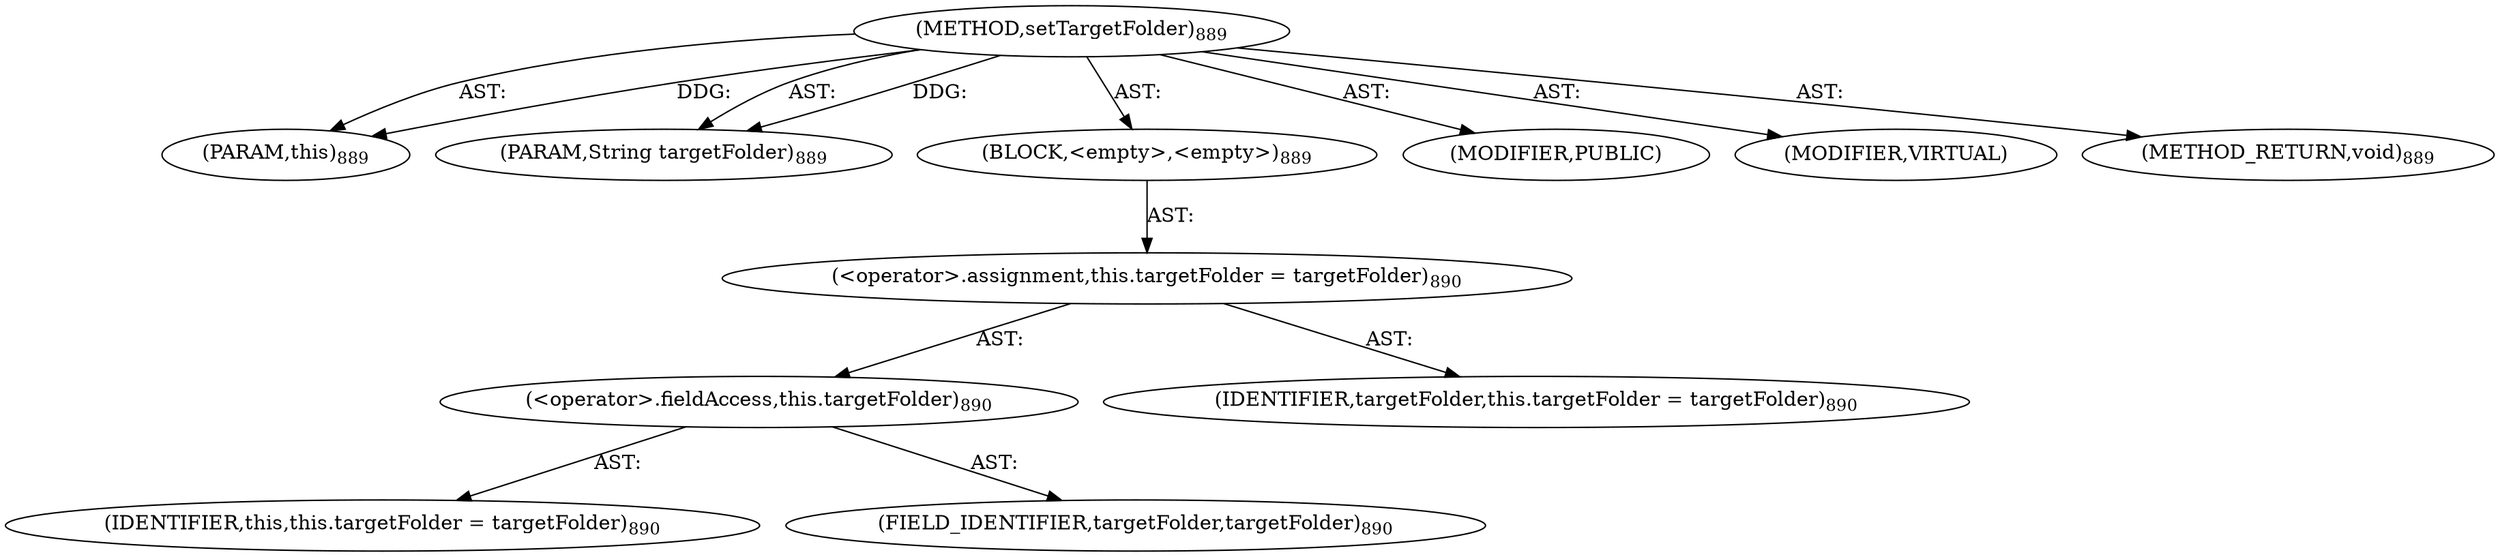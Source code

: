 digraph "setTargetFolder" {  
"111669149725" [label = <(METHOD,setTargetFolder)<SUB>889</SUB>> ]
"115964117009" [label = <(PARAM,this)<SUB>889</SUB>> ]
"115964117066" [label = <(PARAM,String targetFolder)<SUB>889</SUB>> ]
"25769803855" [label = <(BLOCK,&lt;empty&gt;,&lt;empty&gt;)<SUB>889</SUB>> ]
"30064771506" [label = <(&lt;operator&gt;.assignment,this.targetFolder = targetFolder)<SUB>890</SUB>> ]
"30064771507" [label = <(&lt;operator&gt;.fieldAccess,this.targetFolder)<SUB>890</SUB>> ]
"68719476815" [label = <(IDENTIFIER,this,this.targetFolder = targetFolder)<SUB>890</SUB>> ]
"55834574900" [label = <(FIELD_IDENTIFIER,targetFolder,targetFolder)<SUB>890</SUB>> ]
"68719477124" [label = <(IDENTIFIER,targetFolder,this.targetFolder = targetFolder)<SUB>890</SUB>> ]
"133143986257" [label = <(MODIFIER,PUBLIC)> ]
"133143986258" [label = <(MODIFIER,VIRTUAL)> ]
"128849018909" [label = <(METHOD_RETURN,void)<SUB>889</SUB>> ]
  "111669149725" -> "115964117009"  [ label = "AST: "] 
  "111669149725" -> "115964117066"  [ label = "AST: "] 
  "111669149725" -> "25769803855"  [ label = "AST: "] 
  "111669149725" -> "133143986257"  [ label = "AST: "] 
  "111669149725" -> "133143986258"  [ label = "AST: "] 
  "111669149725" -> "128849018909"  [ label = "AST: "] 
  "25769803855" -> "30064771506"  [ label = "AST: "] 
  "30064771506" -> "30064771507"  [ label = "AST: "] 
  "30064771506" -> "68719477124"  [ label = "AST: "] 
  "30064771507" -> "68719476815"  [ label = "AST: "] 
  "30064771507" -> "55834574900"  [ label = "AST: "] 
  "111669149725" -> "115964117009"  [ label = "DDG: "] 
  "111669149725" -> "115964117066"  [ label = "DDG: "] 
}
